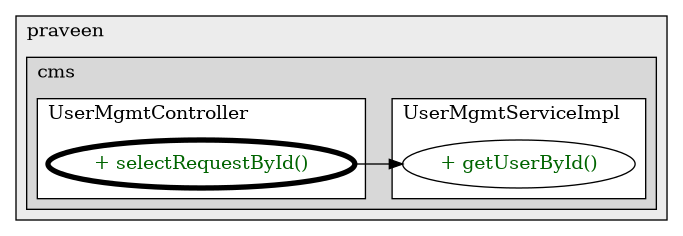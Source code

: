 @startuml

/' diagram meta data start
config=CallConfiguration;
{
  "rootMethod": "s.praveen.cms.controller.UserMgmtController#selectRequestById(long)",
  "projectClassification": {
    "searchMode": "OpenProject", // OpenProject, AllProjects
    "includedProjects": "",
    "pathEndKeywords": "*.impl",
    "isClientPath": "",
    "isClientName": "",
    "isTestPath": "",
    "isTestName": "",
    "isMappingPath": "",
    "isMappingName": "",
    "isDataAccessPath": "",
    "isDataAccessName": "",
    "isDataStructurePath": "",
    "isDataStructureName": "",
    "isInterfaceStructuresPath": "",
    "isInterfaceStructuresName": "",
    "isEntryPointPath": "",
    "isEntryPointName": "",
    "treatFinalFieldsAsMandatory": false
  },
  "graphRestriction": {
    "classPackageExcludeFilter": "",
    "classPackageIncludeFilter": "",
    "classNameExcludeFilter": "",
    "classNameIncludeFilter": "",
    "methodNameExcludeFilter": "",
    "methodNameIncludeFilter": "",
    "removeByInheritance": "", // inheritance/annotation based filtering is done in a second step
    "removeByAnnotation": "",
    "removeByClassPackage": "", // cleanup the graph after inheritance/annotation based filtering is done
    "removeByClassName": "",
    "cutMappings": false,
    "cutEnum": true,
    "cutTests": true,
    "cutClient": true,
    "cutDataAccess": true,
    "cutInterfaceStructures": true,
    "cutDataStructures": true,
    "cutGetterAndSetter": true,
    "cutConstructors": true
  },
  "graphTraversal": {
    "forwardDepth": 3,
    "backwardDepth": 3,
    "classPackageExcludeFilter": "",
    "classPackageIncludeFilter": "",
    "classNameExcludeFilter": "",
    "classNameIncludeFilter": "",
    "methodNameExcludeFilter": "",
    "methodNameIncludeFilter": "",
    "hideMappings": false,
    "hideDataStructures": false,
    "hidePrivateMethods": true,
    "hideInterfaceCalls": true, // indirection: implementation -> interface (is hidden) -> implementation
    "onlyShowApplicationEntryPoints": false, // root node is included
    "useMethodCallsForStructureDiagram": "ForwardOnly" // ForwardOnly, BothDirections, No
  },
  "details": {
    "aggregation": "GroupByClass", // ByClass, GroupByClass, None
    "showMethodParametersTypes": false,
    "showMethodParametersNames": false,
    "showMethodReturnType": false,
    "showPackageLevels": 2,
    "showCallOrder": false,
    "edgeMode": "MethodsOnly", // TypesOnly, MethodsOnly, TypesAndMethods, MethodsAndDirectTypeUsage
    "showDetailedClassStructure": false
  },
  "rootClass": "s.praveen.cms.controller.UserMgmtController",
  "extensionCallbackMethod": "" // qualified.class.name#methodName - signature: public static String method(String)
}
diagram meta data end '/



digraph g {
    rankdir="LR"
    splines=polyline
    

'nodes 
subgraph cluster_321882441 { 
   	label=praveen
	labeljust=l
	fillcolor="#ececec"
	style=filled
   
   subgraph cluster_1915834990 { 
   	label=cms
	labeljust=l
	fillcolor="#d8d8d8"
	style=filled
   
   subgraph cluster_1684247989 { 
   	label=UserMgmtServiceImpl
	labeljust=l
	fillcolor=white
	style=filled
   
   UserMgmtServiceImpl105350576XXXgetUserById3327612[
	label="+ getUserById()"
	style=filled
	fillcolor=white
	tooltip="UserMgmtServiceImpl

&#10;  Gets user by id.&#10; &#10;  @param id the id&#10;  @return the user by id&#10;  @throws EnityNotFoundException the enity not found exception&#10; "
	fontcolor=darkgreen
];
} 

subgraph cluster_2145831043 { 
   	label=UserMgmtController
	labeljust=l
	fillcolor=white
	style=filled
   
   UserMgmtController1177992531XXXselectRequestById3327612[
	label="+ selectRequestById()"
	style=filled
	fillcolor=white
	tooltip="UserMgmtController

&#10;  Select request by id response entity.&#10; &#10;  @param id the id&#10;  @return the response entity&#10; "
	penwidth=4
	fontcolor=darkgreen
];
} 
} 
} 

'edges    
UserMgmtController1177992531XXXselectRequestById3327612 -> UserMgmtServiceImpl105350576XXXgetUserById3327612;
    
}
@enduml